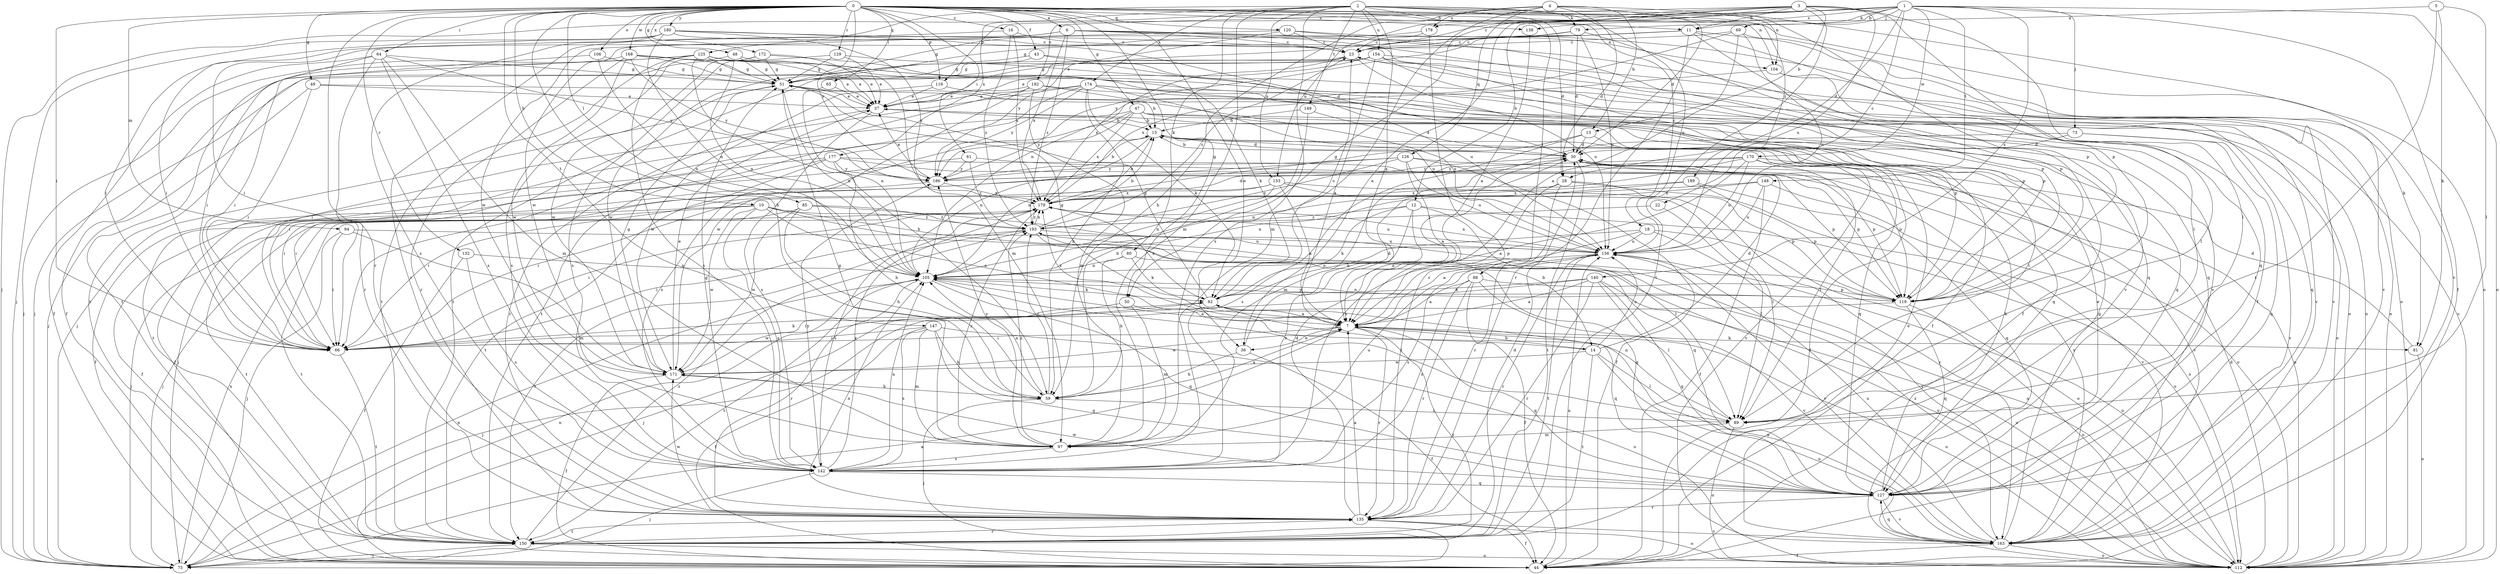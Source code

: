 strict digraph  {
0;
1;
2;
3;
4;
5;
6;
7;
10;
11;
12;
13;
14;
15;
16;
18;
22;
23;
28;
30;
36;
37;
43;
44;
47;
48;
49;
50;
51;
59;
61;
64;
65;
66;
69;
73;
75;
79;
80;
81;
82;
85;
88;
89;
94;
97;
104;
105;
106;
112;
116;
119;
120;
125;
126;
127;
129;
132;
135;
138;
140;
142;
147;
148;
149;
150;
153;
154;
156;
163;
168;
170;
171;
172;
174;
177;
178;
179;
180;
186;
189;
192;
193;
0 -> 6  [label=a];
0 -> 10  [label=b];
0 -> 11  [label=b];
0 -> 16  [label=c];
0 -> 18  [label=c];
0 -> 36  [label=e];
0 -> 43  [label=f];
0 -> 47  [label=g];
0 -> 48  [label=g];
0 -> 49  [label=g];
0 -> 50  [label=g];
0 -> 59  [label=h];
0 -> 61  [label=i];
0 -> 64  [label=i];
0 -> 65  [label=i];
0 -> 66  [label=i];
0 -> 85  [label=l];
0 -> 94  [label=m];
0 -> 104  [label=n];
0 -> 106  [label=o];
0 -> 112  [label=o];
0 -> 116  [label=p];
0 -> 120  [label=q];
0 -> 129  [label=r];
0 -> 132  [label=r];
0 -> 135  [label=r];
0 -> 138  [label=s];
0 -> 147  [label=t];
0 -> 163  [label=v];
0 -> 168  [label=w];
0 -> 172  [label=x];
0 -> 180  [label=y];
0 -> 186  [label=y];
1 -> 11  [label=b];
1 -> 22  [label=c];
1 -> 28  [label=d];
1 -> 44  [label=f];
1 -> 69  [label=j];
1 -> 73  [label=j];
1 -> 75  [label=j];
1 -> 79  [label=k];
1 -> 112  [label=o];
1 -> 116  [label=p];
1 -> 138  [label=s];
1 -> 140  [label=s];
1 -> 148  [label=t];
1 -> 153  [label=u];
1 -> 170  [label=w];
2 -> 7  [label=a];
2 -> 28  [label=d];
2 -> 79  [label=k];
2 -> 80  [label=k];
2 -> 88  [label=l];
2 -> 97  [label=m];
2 -> 119  [label=p];
2 -> 125  [label=q];
2 -> 142  [label=s];
2 -> 149  [label=t];
2 -> 153  [label=u];
2 -> 154  [label=u];
2 -> 156  [label=u];
2 -> 174  [label=x];
2 -> 177  [label=x];
2 -> 189  [label=z];
3 -> 11  [label=b];
3 -> 12  [label=b];
3 -> 13  [label=b];
3 -> 23  [label=c];
3 -> 36  [label=e];
3 -> 50  [label=g];
3 -> 89  [label=l];
3 -> 119  [label=p];
3 -> 150  [label=t];
3 -> 156  [label=u];
3 -> 192  [label=z];
4 -> 13  [label=b];
4 -> 28  [label=d];
4 -> 30  [label=d];
4 -> 59  [label=h];
4 -> 97  [label=m];
4 -> 104  [label=n];
4 -> 126  [label=q];
4 -> 178  [label=x];
5 -> 81  [label=k];
5 -> 89  [label=l];
5 -> 150  [label=t];
5 -> 178  [label=x];
6 -> 23  [label=c];
6 -> 104  [label=n];
6 -> 127  [label=q];
6 -> 135  [label=r];
6 -> 163  [label=v];
6 -> 171  [label=w];
6 -> 179  [label=x];
6 -> 193  [label=z];
7 -> 14  [label=b];
7 -> 36  [label=e];
7 -> 51  [label=g];
7 -> 66  [label=i];
7 -> 81  [label=k];
7 -> 112  [label=o];
7 -> 127  [label=q];
7 -> 135  [label=r];
7 -> 150  [label=t];
7 -> 171  [label=w];
7 -> 179  [label=x];
10 -> 7  [label=a];
10 -> 14  [label=b];
10 -> 75  [label=j];
10 -> 127  [label=q];
10 -> 142  [label=s];
10 -> 150  [label=t];
10 -> 171  [label=w];
10 -> 193  [label=z];
11 -> 23  [label=c];
11 -> 44  [label=f];
11 -> 51  [label=g];
11 -> 81  [label=k];
11 -> 89  [label=l];
11 -> 135  [label=r];
11 -> 186  [label=y];
12 -> 7  [label=a];
12 -> 82  [label=k];
12 -> 89  [label=l];
12 -> 112  [label=o];
12 -> 142  [label=s];
12 -> 193  [label=z];
13 -> 30  [label=d];
13 -> 44  [label=f];
13 -> 105  [label=n];
13 -> 142  [label=s];
14 -> 30  [label=d];
14 -> 82  [label=k];
14 -> 89  [label=l];
14 -> 112  [label=o];
14 -> 150  [label=t];
14 -> 156  [label=u];
14 -> 171  [label=w];
15 -> 30  [label=d];
15 -> 105  [label=n];
15 -> 127  [label=q];
15 -> 150  [label=t];
15 -> 163  [label=v];
16 -> 23  [label=c];
16 -> 66  [label=i];
16 -> 179  [label=x];
16 -> 193  [label=z];
18 -> 7  [label=a];
18 -> 82  [label=k];
18 -> 112  [label=o];
18 -> 156  [label=u];
18 -> 163  [label=v];
22 -> 89  [label=l];
22 -> 193  [label=z];
23 -> 51  [label=g];
23 -> 75  [label=j];
23 -> 127  [label=q];
23 -> 156  [label=u];
23 -> 179  [label=x];
28 -> 7  [label=a];
28 -> 119  [label=p];
28 -> 135  [label=r];
28 -> 163  [label=v];
28 -> 179  [label=x];
30 -> 15  [label=b];
30 -> 112  [label=o];
30 -> 119  [label=p];
30 -> 150  [label=t];
30 -> 186  [label=y];
36 -> 30  [label=d];
36 -> 44  [label=f];
36 -> 59  [label=h];
37 -> 15  [label=b];
37 -> 135  [label=r];
37 -> 142  [label=s];
43 -> 51  [label=g];
43 -> 156  [label=u];
43 -> 163  [label=v];
43 -> 171  [label=w];
44 -> 105  [label=n];
44 -> 156  [label=u];
47 -> 15  [label=b];
47 -> 66  [label=i];
47 -> 89  [label=l];
47 -> 112  [label=o];
47 -> 127  [label=q];
47 -> 142  [label=s];
47 -> 179  [label=x];
47 -> 186  [label=y];
48 -> 51  [label=g];
48 -> 82  [label=k];
48 -> 105  [label=n];
48 -> 142  [label=s];
49 -> 15  [label=b];
49 -> 37  [label=e];
49 -> 66  [label=i];
49 -> 75  [label=j];
50 -> 7  [label=a];
50 -> 97  [label=m];
50 -> 171  [label=w];
51 -> 37  [label=e];
51 -> 75  [label=j];
51 -> 105  [label=n];
59 -> 7  [label=a];
59 -> 75  [label=j];
59 -> 89  [label=l];
59 -> 105  [label=n];
59 -> 193  [label=z];
61 -> 44  [label=f];
61 -> 119  [label=p];
61 -> 186  [label=y];
61 -> 193  [label=z];
64 -> 44  [label=f];
64 -> 51  [label=g];
64 -> 66  [label=i];
64 -> 97  [label=m];
64 -> 135  [label=r];
64 -> 142  [label=s];
64 -> 186  [label=y];
65 -> 37  [label=e];
65 -> 105  [label=n];
66 -> 82  [label=k];
66 -> 150  [label=t];
69 -> 7  [label=a];
69 -> 23  [label=c];
69 -> 105  [label=n];
69 -> 156  [label=u];
69 -> 163  [label=v];
73 -> 30  [label=d];
73 -> 97  [label=m];
73 -> 127  [label=q];
73 -> 163  [label=v];
75 -> 7  [label=a];
75 -> 105  [label=n];
75 -> 179  [label=x];
79 -> 23  [label=c];
79 -> 30  [label=d];
79 -> 37  [label=e];
79 -> 66  [label=i];
79 -> 119  [label=p];
79 -> 156  [label=u];
80 -> 59  [label=h];
80 -> 82  [label=k];
80 -> 105  [label=n];
80 -> 112  [label=o];
81 -> 30  [label=d];
81 -> 112  [label=o];
82 -> 7  [label=a];
82 -> 23  [label=c];
82 -> 51  [label=g];
82 -> 66  [label=i];
82 -> 127  [label=q];
82 -> 179  [label=x];
85 -> 59  [label=h];
85 -> 75  [label=j];
85 -> 119  [label=p];
85 -> 171  [label=w];
85 -> 193  [label=z];
88 -> 7  [label=a];
88 -> 44  [label=f];
88 -> 119  [label=p];
88 -> 135  [label=r];
88 -> 142  [label=s];
88 -> 163  [label=v];
89 -> 97  [label=m];
89 -> 105  [label=n];
89 -> 112  [label=o];
94 -> 66  [label=i];
94 -> 75  [label=j];
94 -> 97  [label=m];
94 -> 156  [label=u];
97 -> 51  [label=g];
97 -> 142  [label=s];
97 -> 156  [label=u];
97 -> 179  [label=x];
97 -> 186  [label=y];
97 -> 193  [label=z];
104 -> 89  [label=l];
104 -> 112  [label=o];
104 -> 179  [label=x];
105 -> 82  [label=k];
105 -> 89  [label=l];
105 -> 119  [label=p];
105 -> 127  [label=q];
105 -> 135  [label=r];
105 -> 150  [label=t];
106 -> 51  [label=g];
106 -> 66  [label=i];
106 -> 105  [label=n];
112 -> 23  [label=c];
112 -> 30  [label=d];
112 -> 156  [label=u];
112 -> 193  [label=z];
116 -> 37  [label=e];
116 -> 119  [label=p];
116 -> 171  [label=w];
119 -> 75  [label=j];
119 -> 105  [label=n];
119 -> 112  [label=o];
119 -> 127  [label=q];
120 -> 23  [label=c];
120 -> 112  [label=o];
120 -> 119  [label=p];
120 -> 171  [label=w];
120 -> 186  [label=y];
125 -> 37  [label=e];
125 -> 44  [label=f];
125 -> 51  [label=g];
125 -> 59  [label=h];
125 -> 75  [label=j];
125 -> 97  [label=m];
125 -> 119  [label=p];
125 -> 142  [label=s];
125 -> 150  [label=t];
126 -> 7  [label=a];
126 -> 44  [label=f];
126 -> 66  [label=i];
126 -> 112  [label=o];
126 -> 156  [label=u];
126 -> 186  [label=y];
126 -> 193  [label=z];
127 -> 15  [label=b];
127 -> 37  [label=e];
127 -> 135  [label=r];
127 -> 163  [label=v];
127 -> 171  [label=w];
129 -> 37  [label=e];
129 -> 51  [label=g];
129 -> 112  [label=o];
129 -> 150  [label=t];
132 -> 44  [label=f];
132 -> 105  [label=n];
132 -> 142  [label=s];
135 -> 7  [label=a];
135 -> 30  [label=d];
135 -> 44  [label=f];
135 -> 105  [label=n];
135 -> 112  [label=o];
135 -> 150  [label=t];
135 -> 163  [label=v];
135 -> 171  [label=w];
138 -> 7  [label=a];
140 -> 7  [label=a];
140 -> 75  [label=j];
140 -> 82  [label=k];
140 -> 89  [label=l];
140 -> 112  [label=o];
140 -> 127  [label=q];
140 -> 135  [label=r];
142 -> 51  [label=g];
142 -> 75  [label=j];
142 -> 105  [label=n];
142 -> 127  [label=q];
142 -> 179  [label=x];
142 -> 186  [label=y];
147 -> 44  [label=f];
147 -> 59  [label=h];
147 -> 66  [label=i];
147 -> 97  [label=m];
147 -> 112  [label=o];
147 -> 127  [label=q];
147 -> 142  [label=s];
148 -> 44  [label=f];
148 -> 66  [label=i];
148 -> 112  [label=o];
148 -> 156  [label=u];
148 -> 179  [label=x];
149 -> 15  [label=b];
149 -> 30  [label=d];
149 -> 59  [label=h];
150 -> 30  [label=d];
150 -> 75  [label=j];
150 -> 112  [label=o];
150 -> 135  [label=r];
150 -> 193  [label=z];
153 -> 7  [label=a];
153 -> 66  [label=i];
153 -> 89  [label=l];
153 -> 105  [label=n];
153 -> 163  [label=v];
153 -> 179  [label=x];
154 -> 7  [label=a];
154 -> 37  [label=e];
154 -> 44  [label=f];
154 -> 51  [label=g];
154 -> 119  [label=p];
154 -> 150  [label=t];
154 -> 163  [label=v];
156 -> 105  [label=n];
156 -> 135  [label=r];
156 -> 142  [label=s];
156 -> 150  [label=t];
156 -> 163  [label=v];
156 -> 179  [label=x];
163 -> 7  [label=a];
163 -> 37  [label=e];
163 -> 44  [label=f];
163 -> 51  [label=g];
163 -> 112  [label=o];
163 -> 127  [label=q];
163 -> 156  [label=u];
168 -> 37  [label=e];
168 -> 51  [label=g];
168 -> 112  [label=o];
168 -> 135  [label=r];
168 -> 150  [label=t];
168 -> 171  [label=w];
168 -> 186  [label=y];
170 -> 75  [label=j];
170 -> 89  [label=l];
170 -> 105  [label=n];
170 -> 119  [label=p];
170 -> 142  [label=s];
170 -> 156  [label=u];
170 -> 163  [label=v];
170 -> 186  [label=y];
171 -> 37  [label=e];
171 -> 44  [label=f];
171 -> 51  [label=g];
171 -> 59  [label=h];
172 -> 37  [label=e];
172 -> 51  [label=g];
172 -> 127  [label=q];
172 -> 142  [label=s];
172 -> 171  [label=w];
174 -> 37  [label=e];
174 -> 44  [label=f];
174 -> 59  [label=h];
174 -> 66  [label=i];
174 -> 82  [label=k];
174 -> 127  [label=q];
174 -> 150  [label=t];
174 -> 156  [label=u];
174 -> 186  [label=y];
177 -> 44  [label=f];
177 -> 59  [label=h];
177 -> 66  [label=i];
177 -> 119  [label=p];
177 -> 150  [label=t];
177 -> 163  [label=v];
177 -> 186  [label=y];
178 -> 23  [label=c];
178 -> 51  [label=g];
178 -> 135  [label=r];
179 -> 15  [label=b];
179 -> 30  [label=d];
179 -> 66  [label=i];
179 -> 142  [label=s];
179 -> 150  [label=t];
179 -> 156  [label=u];
179 -> 193  [label=z];
180 -> 23  [label=c];
180 -> 30  [label=d];
180 -> 66  [label=i];
180 -> 75  [label=j];
180 -> 105  [label=n];
180 -> 142  [label=s];
180 -> 163  [label=v];
180 -> 179  [label=x];
186 -> 15  [label=b];
186 -> 37  [label=e];
186 -> 44  [label=f];
186 -> 179  [label=x];
189 -> 105  [label=n];
189 -> 119  [label=p];
189 -> 127  [label=q];
189 -> 179  [label=x];
192 -> 37  [label=e];
192 -> 66  [label=i];
192 -> 97  [label=m];
192 -> 127  [label=q];
192 -> 156  [label=u];
192 -> 171  [label=w];
193 -> 15  [label=b];
193 -> 23  [label=c];
193 -> 66  [label=i];
193 -> 112  [label=o];
193 -> 127  [label=q];
193 -> 150  [label=t];
193 -> 156  [label=u];
193 -> 179  [label=x];
}
